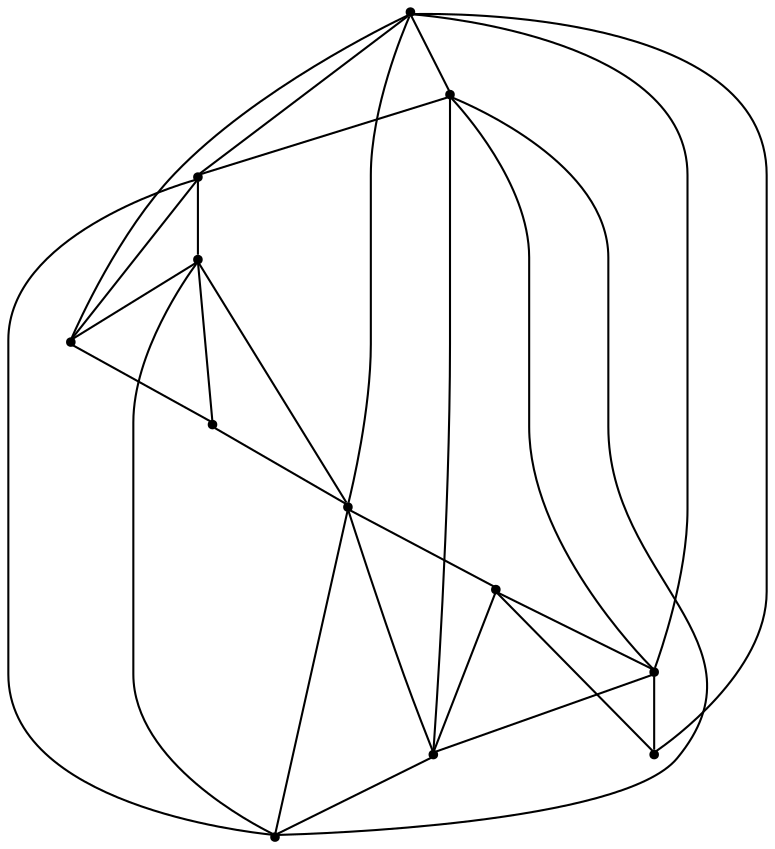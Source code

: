 graph {
  node [shape=point,comment="{\"directed\":false,\"doi\":\"10.1007/978-3-030-35802-0_36\",\"figure\":\"4 (3)\"}"]

  v0 [pos="1555.183108023351,239.15270390016093"]
  v1 [pos="1347.6292408890404,308.33272405487685"]
  v2 [pos="1485.9992275101204,308.33272405487685"]
  v3 [pos="1555.183108023351,446.6999577159003"]
  v4 [pos="1416.8142024053718,377.518896313606"]
  v5 [pos="1278.44536037581,377.518896313606"]
  v6 [pos="1209.2603034768522,377.518896313606"]
  v7 [pos="1485.9992275101208,377.518896313606"]
  v8 [pos="1416.8142024053718,308.33272405487685"]
  v9 [pos="1347.6292408890404,377.518896313606"]
  v10 [pos="1278.44536037581,308.33272405487685"]
  v11 [pos="1209.2603034768522,308.33272405487685"]

  v0 -- v1 [id="-1",pos="1555.183108023351,239.15270390016093 1347.6292408890404,308.33272405487685 1347.6292408890404,308.33272405487685 1347.6292408890404,308.33272405487685"]
  v6 -- v10 [id="-2",pos="1209.2603034768522,377.518896313606 1278.44536037581,308.33272405487685 1278.44536037581,308.33272405487685 1278.44536037581,308.33272405487685"]
  v6 -- v11 [id="-3",pos="1209.2603034768522,377.518896313606 1209.2603034768522,308.33272405487685 1209.2603034768522,308.33272405487685 1209.2603034768522,308.33272405487685"]
  v11 -- v0 [id="-4",pos="1209.2603034768522,308.33272405487685 1555.183108023351,239.15270390016093 1555.183108023351,239.15270390016093 1555.183108023351,239.15270390016093"]
  v5 -- v1 [id="-6",pos="1278.44536037581,377.518896313606 1347.6292408890404,308.33272405487685 1347.6292408890404,308.33272405487685 1347.6292408890404,308.33272405487685"]
  v5 -- v9 [id="-7",pos="1278.44536037581,377.518896313606 1347.6292408890404,377.518896313606 1347.6292408890404,377.518896313606 1347.6292408890404,377.518896313606"]
  v9 -- v4 [id="-8",pos="1347.6292408890404,377.518896313606 1416.8142024053718,377.518896313606 1416.8142024053718,377.518896313606 1416.8142024053718,377.518896313606"]
  v4 -- v7 [id="-9",pos="1416.8142024053718,377.518896313606 1485.9992275101208,377.518896313606 1485.9992275101208,377.518896313606 1485.9992275101208,377.518896313606"]
  v5 -- v6 [id="-10",pos="1278.44536037581,377.518896313606 1209.2603034768522,377.518896313606 1209.2603034768522,377.518896313606 1209.2603034768522,377.518896313606"]
  v10 -- v5 [id="-11",pos="1278.44536037581,308.33272405487685 1278.44536037581,377.518896313606 1278.44536037581,377.518896313606 1278.44536037581,377.518896313606"]
  v10 -- v1 [id="-12",pos="1278.44536037581,308.33272405487685 1347.6292408890404,308.33272405487685 1347.6292408890404,308.33272405487685 1347.6292408890404,308.33272405487685"]
  v1 -- v8 [id="-13",pos="1347.6292408890404,308.33272405487685 1416.8142024053718,308.33272405487685 1416.8142024053718,308.33272405487685 1416.8142024053718,308.33272405487685"]
  v8 -- v2 [id="-14",pos="1416.8142024053718,308.33272405487685 1485.9992275101204,308.33272405487685 1485.9992275101204,308.33272405487685 1485.9992275101204,308.33272405487685"]
  v10 -- v0 [id="-15",pos="1278.44536037581,308.33272405487685 1555.183108023351,239.15270390016093 1555.183108023351,239.15270390016093 1555.183108023351,239.15270390016093"]
  v10 -- v11 [id="-16",pos="1278.44536037581,308.33272405487685 1209.2603034768522,308.33272405487685 1209.2603034768522,308.33272405487685 1209.2603034768522,308.33272405487685"]
  v9 -- v8 [id="-17",pos="1347.6292408890404,377.518896313606 1416.8142024053718,308.33272405487685 1416.8142024053718,308.33272405487685 1416.8142024053718,308.33272405487685"]
  v9 -- v3 [id="-18",pos="1347.6292408890404,377.518896313606 1555.183108023351,446.6999577159003 1555.183108023351,446.6999577159003 1555.183108023351,446.6999577159003"]
  v1 -- v9 [id="-19",pos="1347.6292408890404,308.33272405487685 1347.6292408890404,377.518896313606 1347.6292408890404,377.518896313606 1347.6292408890404,377.518896313606"]
  v4 -- v2 [id="-21",pos="1416.8142024053718,377.518896313606 1485.9992275101204,308.33272405487685 1485.9992275101204,308.33272405487685 1485.9992275101204,308.33272405487685"]
  v8 -- v4 [id="-23",pos="1416.8142024053718,308.33272405487685 1416.8142024053718,377.518896313606 1416.8142024053718,377.518896313606 1416.8142024053718,377.518896313606"]
  v8 -- v0 [id="-24",pos="1416.8142024053718,308.33272405487685 1555.183108023351,239.15270390016093 1555.183108023351,239.15270390016093 1555.183108023351,239.15270390016093"]
  v7 -- v3 [id="-25",pos="1485.9992275101208,377.518896313606 1555.183108023351,446.6999577159003 1555.183108023351,446.6999577159003 1555.183108023351,446.6999577159003"]
  v2 -- v7 [id="-26",pos="1485.9992275101204,308.33272405487685 1485.9992275101208,377.518896313606 1485.9992275101208,377.518896313606 1485.9992275101208,377.518896313606"]
  v3 -- v6 [id="-28",pos="1555.183108023351,446.6999577159003 1209.2603034768522,377.518896313606 1209.2603034768522,377.518896313606 1209.2603034768522,377.518896313606"]
  v3 -- v0 [id="-29",pos="1555.183108023351,446.6999577159003 1555.183108023351,239.15270390016093 1555.183108023351,239.15270390016093 1555.183108023351,239.15270390016093"]
  v3 -- v5 [id="-30",pos="1555.183108023351,446.6999577159003 1278.44536037581,377.518896313606 1278.44536037581,377.518896313606 1278.44536037581,377.518896313606"]
  v3 -- v4 [id="-31",pos="1555.183108023351,446.6999577159003 1416.8142024053718,377.518896313606 1416.8142024053718,377.518896313606 1416.8142024053718,377.518896313606"]
  v0 -- v2 [id="-32",pos="1555.183108023351,239.15270390016093 1485.9992275101204,308.33272405487685 1485.9992275101204,308.33272405487685 1485.9992275101204,308.33272405487685"]
}